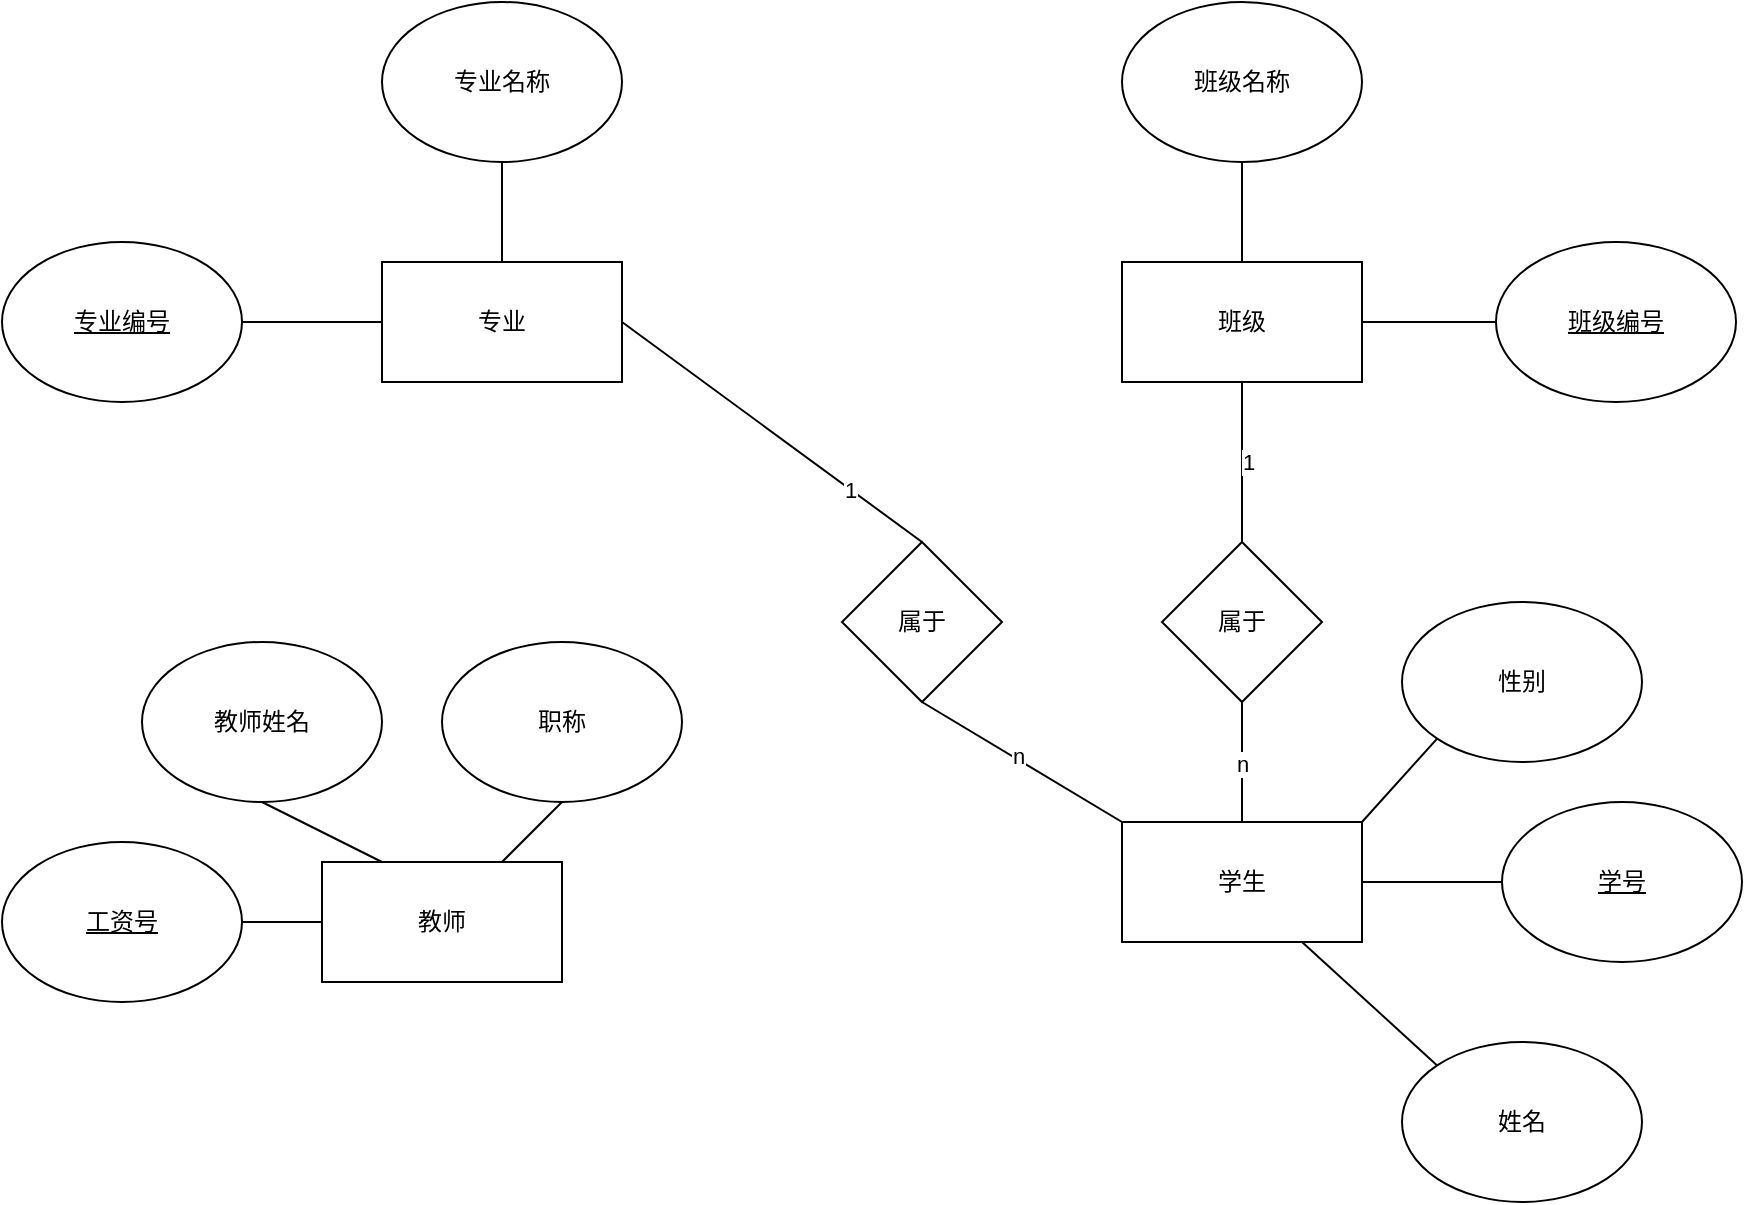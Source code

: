 <mxfile version="27.0.6">
  <diagram name="第 1 页" id="GvJR7VOXR4qqhAL0eQvn">
    <mxGraphModel dx="1688" dy="926" grid="1" gridSize="10" guides="1" tooltips="1" connect="1" arrows="1" fold="1" page="1" pageScale="1" pageWidth="827" pageHeight="1169" math="0" shadow="0">
      <root>
        <mxCell id="0" />
        <mxCell id="1" parent="0" />
        <mxCell id="7wuHAryeXYasHfljJOPp-5" style="rounded=0;orthogonalLoop=1;jettySize=auto;html=1;exitX=0;exitY=0.5;exitDx=0;exitDy=0;endArrow=none;startFill=0;" edge="1" parent="1" source="7wuHAryeXYasHfljJOPp-1" target="7wuHAryeXYasHfljJOPp-2">
          <mxGeometry relative="1" as="geometry" />
        </mxCell>
        <mxCell id="7wuHAryeXYasHfljJOPp-6" style="rounded=0;orthogonalLoop=1;jettySize=auto;html=1;exitX=0.75;exitY=0;exitDx=0;exitDy=0;entryX=0.5;entryY=1;entryDx=0;entryDy=0;endArrow=none;startFill=0;" edge="1" parent="1" source="7wuHAryeXYasHfljJOPp-1" target="7wuHAryeXYasHfljJOPp-4">
          <mxGeometry relative="1" as="geometry" />
        </mxCell>
        <mxCell id="7wuHAryeXYasHfljJOPp-7" style="rounded=0;orthogonalLoop=1;jettySize=auto;html=1;exitX=0.25;exitY=0;exitDx=0;exitDy=0;entryX=0.5;entryY=1;entryDx=0;entryDy=0;endArrow=none;startFill=0;" edge="1" parent="1" source="7wuHAryeXYasHfljJOPp-1" target="7wuHAryeXYasHfljJOPp-3">
          <mxGeometry relative="1" as="geometry" />
        </mxCell>
        <mxCell id="7wuHAryeXYasHfljJOPp-1" value="教师" style="rounded=0;whiteSpace=wrap;html=1;" vertex="1" parent="1">
          <mxGeometry x="180" y="580" width="120" height="60" as="geometry" />
        </mxCell>
        <mxCell id="7wuHAryeXYasHfljJOPp-2" value="工资号" style="ellipse;whiteSpace=wrap;html=1;fontStyle=4" vertex="1" parent="1">
          <mxGeometry x="20" y="570" width="120" height="80" as="geometry" />
        </mxCell>
        <mxCell id="7wuHAryeXYasHfljJOPp-3" value="教师姓名" style="ellipse;whiteSpace=wrap;html=1;" vertex="1" parent="1">
          <mxGeometry x="90" y="470" width="120" height="80" as="geometry" />
        </mxCell>
        <mxCell id="7wuHAryeXYasHfljJOPp-4" value="职称" style="ellipse;whiteSpace=wrap;html=1;" vertex="1" parent="1">
          <mxGeometry x="240" y="470" width="120" height="80" as="geometry" />
        </mxCell>
        <mxCell id="7wuHAryeXYasHfljJOPp-33" style="rounded=0;orthogonalLoop=1;jettySize=auto;html=1;exitX=1;exitY=0;exitDx=0;exitDy=0;entryX=0;entryY=1;entryDx=0;entryDy=0;endArrow=none;startFill=0;" edge="1" parent="1" source="7wuHAryeXYasHfljJOPp-8" target="7wuHAryeXYasHfljJOPp-11">
          <mxGeometry relative="1" as="geometry" />
        </mxCell>
        <mxCell id="7wuHAryeXYasHfljJOPp-34" style="rounded=0;orthogonalLoop=1;jettySize=auto;html=1;exitX=1;exitY=0.5;exitDx=0;exitDy=0;entryX=0;entryY=0.5;entryDx=0;entryDy=0;endArrow=none;startFill=0;" edge="1" parent="1" source="7wuHAryeXYasHfljJOPp-8" target="7wuHAryeXYasHfljJOPp-9">
          <mxGeometry relative="1" as="geometry" />
        </mxCell>
        <mxCell id="7wuHAryeXYasHfljJOPp-35" style="rounded=0;orthogonalLoop=1;jettySize=auto;html=1;exitX=0.75;exitY=1;exitDx=0;exitDy=0;entryX=0;entryY=0;entryDx=0;entryDy=0;endArrow=none;startFill=0;" edge="1" parent="1" source="7wuHAryeXYasHfljJOPp-8" target="7wuHAryeXYasHfljJOPp-10">
          <mxGeometry relative="1" as="geometry" />
        </mxCell>
        <mxCell id="7wuHAryeXYasHfljJOPp-8" value="学生" style="rounded=0;whiteSpace=wrap;html=1;" vertex="1" parent="1">
          <mxGeometry x="580" y="560" width="120" height="60" as="geometry" />
        </mxCell>
        <mxCell id="7wuHAryeXYasHfljJOPp-9" value="学号" style="ellipse;whiteSpace=wrap;html=1;fontStyle=4" vertex="1" parent="1">
          <mxGeometry x="770" y="550" width="120" height="80" as="geometry" />
        </mxCell>
        <mxCell id="7wuHAryeXYasHfljJOPp-10" value="姓名" style="ellipse;whiteSpace=wrap;html=1;" vertex="1" parent="1">
          <mxGeometry x="720" y="670" width="120" height="80" as="geometry" />
        </mxCell>
        <mxCell id="7wuHAryeXYasHfljJOPp-11" value="性别" style="ellipse;whiteSpace=wrap;html=1;" vertex="1" parent="1">
          <mxGeometry x="720" y="450" width="120" height="80" as="geometry" />
        </mxCell>
        <mxCell id="7wuHAryeXYasHfljJOPp-15" style="edgeStyle=orthogonalEdgeStyle;rounded=0;orthogonalLoop=1;jettySize=auto;html=1;exitX=0.5;exitY=0;exitDx=0;exitDy=0;entryX=0.5;entryY=1;entryDx=0;entryDy=0;endArrow=none;startFill=0;" edge="1" parent="1" source="7wuHAryeXYasHfljJOPp-12" target="7wuHAryeXYasHfljJOPp-14">
          <mxGeometry relative="1" as="geometry" />
        </mxCell>
        <mxCell id="7wuHAryeXYasHfljJOPp-16" style="edgeStyle=orthogonalEdgeStyle;rounded=0;orthogonalLoop=1;jettySize=auto;html=1;exitX=1;exitY=0.5;exitDx=0;exitDy=0;endArrow=none;startFill=0;" edge="1" parent="1" source="7wuHAryeXYasHfljJOPp-12" target="7wuHAryeXYasHfljJOPp-13">
          <mxGeometry relative="1" as="geometry" />
        </mxCell>
        <mxCell id="7wuHAryeXYasHfljJOPp-12" value="班级" style="rounded=0;whiteSpace=wrap;html=1;" vertex="1" parent="1">
          <mxGeometry x="580" y="280" width="120" height="60" as="geometry" />
        </mxCell>
        <mxCell id="7wuHAryeXYasHfljJOPp-13" value="班级编号" style="ellipse;whiteSpace=wrap;html=1;fontStyle=4" vertex="1" parent="1">
          <mxGeometry x="767" y="270" width="120" height="80" as="geometry" />
        </mxCell>
        <mxCell id="7wuHAryeXYasHfljJOPp-14" value="班级名称" style="ellipse;whiteSpace=wrap;html=1;" vertex="1" parent="1">
          <mxGeometry x="580" y="150" width="120" height="80" as="geometry" />
        </mxCell>
        <mxCell id="7wuHAryeXYasHfljJOPp-17" style="edgeStyle=orthogonalEdgeStyle;rounded=0;orthogonalLoop=1;jettySize=auto;html=1;exitX=0.5;exitY=0;exitDx=0;exitDy=0;entryX=0.5;entryY=1;entryDx=0;entryDy=0;endArrow=none;startFill=0;" edge="1" parent="1" source="7wuHAryeXYasHfljJOPp-19" target="7wuHAryeXYasHfljJOPp-21">
          <mxGeometry relative="1" as="geometry" />
        </mxCell>
        <mxCell id="7wuHAryeXYasHfljJOPp-22" style="edgeStyle=orthogonalEdgeStyle;rounded=0;orthogonalLoop=1;jettySize=auto;html=1;exitX=0;exitY=0.5;exitDx=0;exitDy=0;entryX=1;entryY=0.5;entryDx=0;entryDy=0;endArrow=none;startFill=0;" edge="1" parent="1" source="7wuHAryeXYasHfljJOPp-19" target="7wuHAryeXYasHfljJOPp-20">
          <mxGeometry relative="1" as="geometry" />
        </mxCell>
        <mxCell id="7wuHAryeXYasHfljJOPp-19" value="专业" style="rounded=0;whiteSpace=wrap;html=1;" vertex="1" parent="1">
          <mxGeometry x="210" y="280" width="120" height="60" as="geometry" />
        </mxCell>
        <mxCell id="7wuHAryeXYasHfljJOPp-20" value="专业编号" style="ellipse;whiteSpace=wrap;html=1;fontStyle=4" vertex="1" parent="1">
          <mxGeometry x="20" y="270" width="120" height="80" as="geometry" />
        </mxCell>
        <mxCell id="7wuHAryeXYasHfljJOPp-21" value="专业名称" style="ellipse;whiteSpace=wrap;html=1;" vertex="1" parent="1">
          <mxGeometry x="210" y="150" width="120" height="80" as="geometry" />
        </mxCell>
        <mxCell id="7wuHAryeXYasHfljJOPp-25" style="edgeStyle=orthogonalEdgeStyle;rounded=0;orthogonalLoop=1;jettySize=auto;html=1;exitX=0.5;exitY=0;exitDx=0;exitDy=0;entryX=0.5;entryY=1;entryDx=0;entryDy=0;endArrow=none;startFill=0;" edge="1" parent="1" source="7wuHAryeXYasHfljJOPp-23" target="7wuHAryeXYasHfljJOPp-12">
          <mxGeometry relative="1" as="geometry" />
        </mxCell>
        <mxCell id="7wuHAryeXYasHfljJOPp-27" value="1" style="edgeLabel;html=1;align=center;verticalAlign=middle;resizable=0;points=[];" vertex="1" connectable="0" parent="7wuHAryeXYasHfljJOPp-25">
          <mxGeometry x="0.018" y="-3" relative="1" as="geometry">
            <mxPoint as="offset" />
          </mxGeometry>
        </mxCell>
        <mxCell id="7wuHAryeXYasHfljJOPp-23" value="属于" style="rhombus;whiteSpace=wrap;html=1;" vertex="1" parent="1">
          <mxGeometry x="600" y="420" width="80" height="80" as="geometry" />
        </mxCell>
        <mxCell id="7wuHAryeXYasHfljJOPp-24" style="edgeStyle=orthogonalEdgeStyle;rounded=0;orthogonalLoop=1;jettySize=auto;html=1;exitX=0.5;exitY=0;exitDx=0;exitDy=0;entryX=0.5;entryY=1;entryDx=0;entryDy=0;endArrow=none;startFill=0;" edge="1" parent="1" source="7wuHAryeXYasHfljJOPp-8" target="7wuHAryeXYasHfljJOPp-23">
          <mxGeometry relative="1" as="geometry">
            <mxPoint x="640" y="520" as="targetPoint" />
          </mxGeometry>
        </mxCell>
        <mxCell id="7wuHAryeXYasHfljJOPp-26" value="n" style="edgeLabel;html=1;align=center;verticalAlign=middle;resizable=0;points=[];" vertex="1" connectable="0" parent="7wuHAryeXYasHfljJOPp-24">
          <mxGeometry x="-0.035" relative="1" as="geometry">
            <mxPoint as="offset" />
          </mxGeometry>
        </mxCell>
        <mxCell id="7wuHAryeXYasHfljJOPp-29" style="rounded=0;orthogonalLoop=1;jettySize=auto;html=1;exitX=0.5;exitY=1;exitDx=0;exitDy=0;entryX=0;entryY=0;entryDx=0;entryDy=0;endArrow=none;startFill=0;" edge="1" parent="1" source="7wuHAryeXYasHfljJOPp-28" target="7wuHAryeXYasHfljJOPp-8">
          <mxGeometry relative="1" as="geometry" />
        </mxCell>
        <mxCell id="7wuHAryeXYasHfljJOPp-32" value="n" style="edgeLabel;html=1;align=center;verticalAlign=middle;resizable=0;points=[];" vertex="1" connectable="0" parent="7wuHAryeXYasHfljJOPp-29">
          <mxGeometry x="-0.058" y="2" relative="1" as="geometry">
            <mxPoint as="offset" />
          </mxGeometry>
        </mxCell>
        <mxCell id="7wuHAryeXYasHfljJOPp-30" style="rounded=0;orthogonalLoop=1;jettySize=auto;html=1;exitX=0.5;exitY=0;exitDx=0;exitDy=0;entryX=1;entryY=0.5;entryDx=0;entryDy=0;endArrow=none;startFill=0;" edge="1" parent="1" source="7wuHAryeXYasHfljJOPp-28" target="7wuHAryeXYasHfljJOPp-19">
          <mxGeometry relative="1" as="geometry" />
        </mxCell>
        <mxCell id="7wuHAryeXYasHfljJOPp-31" value="1" style="edgeLabel;html=1;align=center;verticalAlign=middle;resizable=0;points=[];" vertex="1" connectable="0" parent="7wuHAryeXYasHfljJOPp-30">
          <mxGeometry x="-0.524" relative="1" as="geometry">
            <mxPoint as="offset" />
          </mxGeometry>
        </mxCell>
        <mxCell id="7wuHAryeXYasHfljJOPp-28" value="属于" style="rhombus;whiteSpace=wrap;html=1;" vertex="1" parent="1">
          <mxGeometry x="440" y="420" width="80" height="80" as="geometry" />
        </mxCell>
      </root>
    </mxGraphModel>
  </diagram>
</mxfile>
